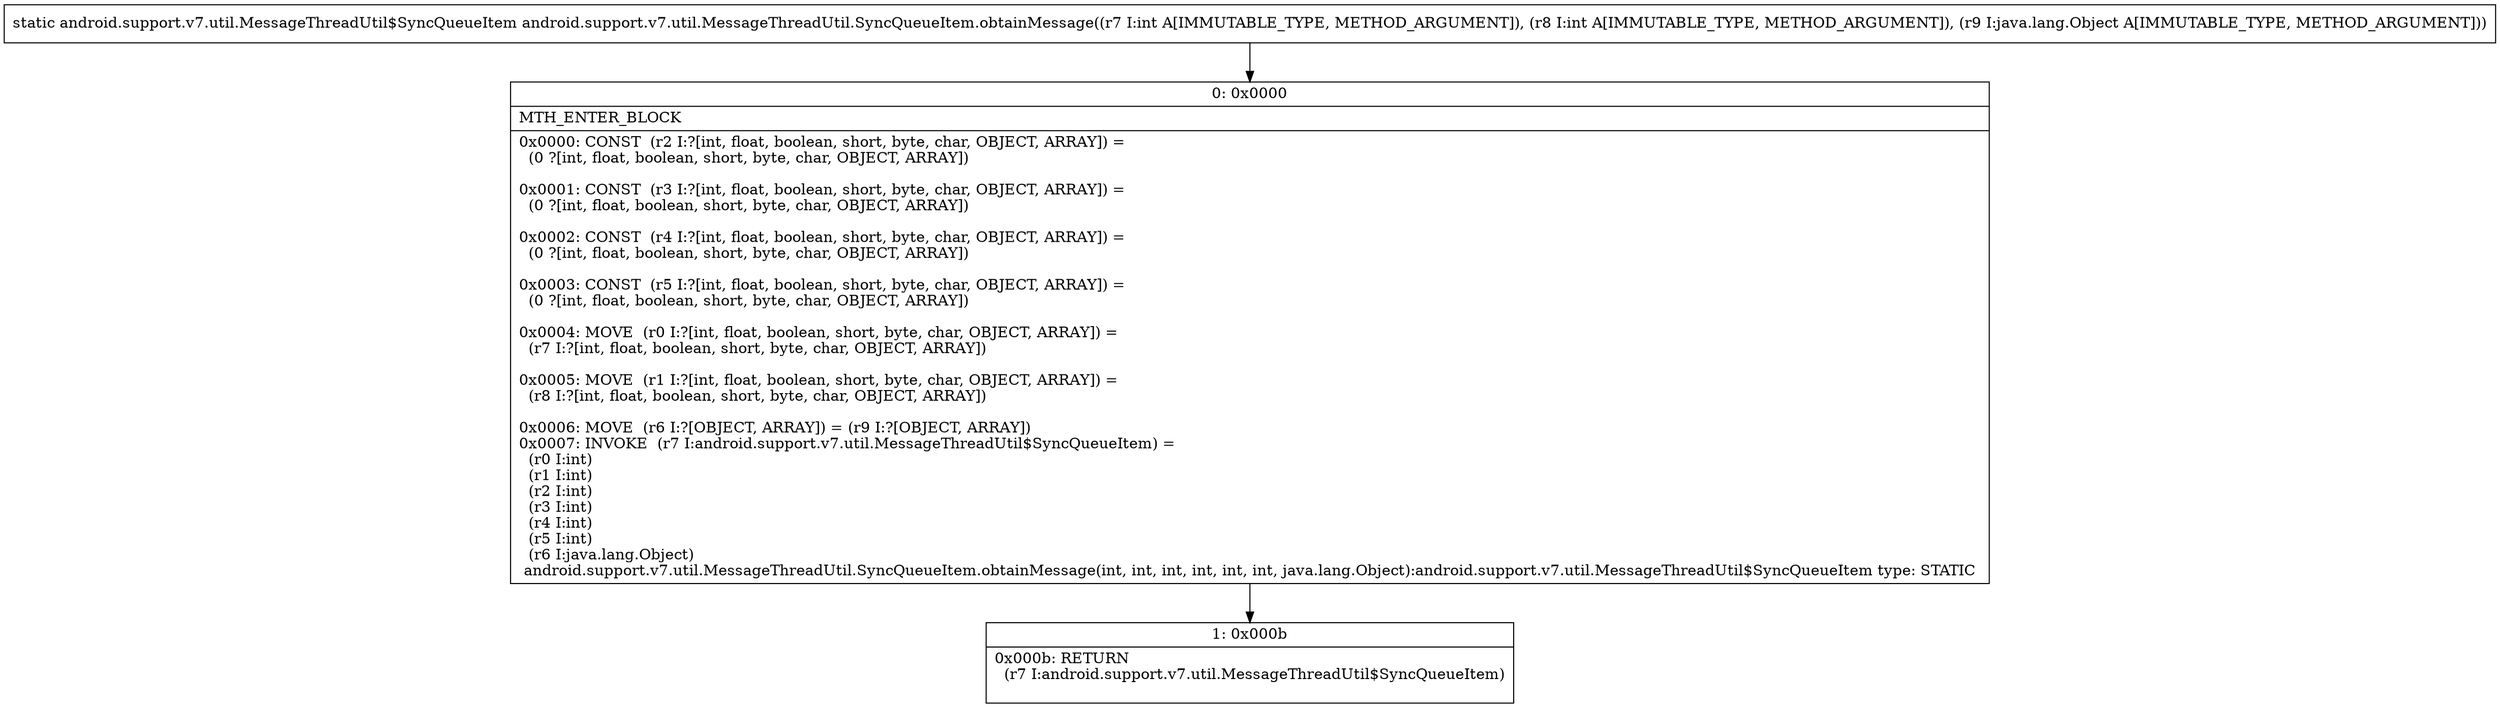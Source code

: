 digraph "CFG forandroid.support.v7.util.MessageThreadUtil.SyncQueueItem.obtainMessage(IILjava\/lang\/Object;)Landroid\/support\/v7\/util\/MessageThreadUtil$SyncQueueItem;" {
Node_0 [shape=record,label="{0\:\ 0x0000|MTH_ENTER_BLOCK\l|0x0000: CONST  (r2 I:?[int, float, boolean, short, byte, char, OBJECT, ARRAY]) = \l  (0 ?[int, float, boolean, short, byte, char, OBJECT, ARRAY])\l \l0x0001: CONST  (r3 I:?[int, float, boolean, short, byte, char, OBJECT, ARRAY]) = \l  (0 ?[int, float, boolean, short, byte, char, OBJECT, ARRAY])\l \l0x0002: CONST  (r4 I:?[int, float, boolean, short, byte, char, OBJECT, ARRAY]) = \l  (0 ?[int, float, boolean, short, byte, char, OBJECT, ARRAY])\l \l0x0003: CONST  (r5 I:?[int, float, boolean, short, byte, char, OBJECT, ARRAY]) = \l  (0 ?[int, float, boolean, short, byte, char, OBJECT, ARRAY])\l \l0x0004: MOVE  (r0 I:?[int, float, boolean, short, byte, char, OBJECT, ARRAY]) = \l  (r7 I:?[int, float, boolean, short, byte, char, OBJECT, ARRAY])\l \l0x0005: MOVE  (r1 I:?[int, float, boolean, short, byte, char, OBJECT, ARRAY]) = \l  (r8 I:?[int, float, boolean, short, byte, char, OBJECT, ARRAY])\l \l0x0006: MOVE  (r6 I:?[OBJECT, ARRAY]) = (r9 I:?[OBJECT, ARRAY]) \l0x0007: INVOKE  (r7 I:android.support.v7.util.MessageThreadUtil$SyncQueueItem) = \l  (r0 I:int)\l  (r1 I:int)\l  (r2 I:int)\l  (r3 I:int)\l  (r4 I:int)\l  (r5 I:int)\l  (r6 I:java.lang.Object)\l android.support.v7.util.MessageThreadUtil.SyncQueueItem.obtainMessage(int, int, int, int, int, int, java.lang.Object):android.support.v7.util.MessageThreadUtil$SyncQueueItem type: STATIC \l}"];
Node_1 [shape=record,label="{1\:\ 0x000b|0x000b: RETURN  \l  (r7 I:android.support.v7.util.MessageThreadUtil$SyncQueueItem)\l \l}"];
MethodNode[shape=record,label="{static android.support.v7.util.MessageThreadUtil$SyncQueueItem android.support.v7.util.MessageThreadUtil.SyncQueueItem.obtainMessage((r7 I:int A[IMMUTABLE_TYPE, METHOD_ARGUMENT]), (r8 I:int A[IMMUTABLE_TYPE, METHOD_ARGUMENT]), (r9 I:java.lang.Object A[IMMUTABLE_TYPE, METHOD_ARGUMENT])) }"];
MethodNode -> Node_0;
Node_0 -> Node_1;
}

